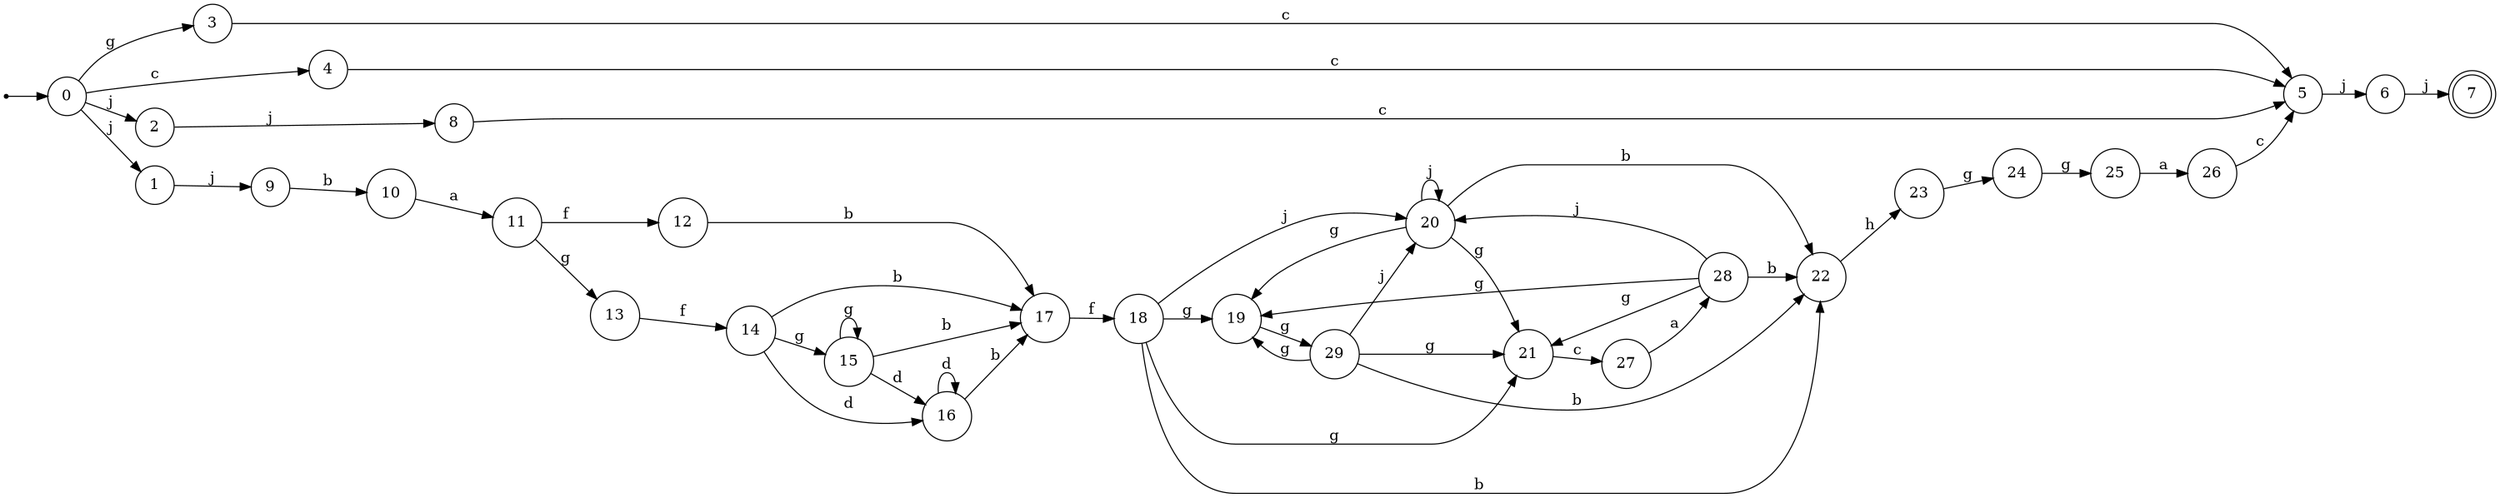 digraph finite_state_machine {
rankdir=LR;
size="20,20";
node [shape = point]; "dummy0"
node [shape = circle]; "0";
"dummy0" -> "0";
node [shape = circle]; "1";
node [shape = circle]; "2";
node [shape = circle]; "3";
node [shape = circle]; "4";
node [shape = circle]; "5";
node [shape = circle]; "6";
node [shape = doublecircle]; "7";node [shape = circle]; "8";
node [shape = circle]; "9";
node [shape = circle]; "10";
node [shape = circle]; "11";
node [shape = circle]; "12";
node [shape = circle]; "13";
node [shape = circle]; "14";
node [shape = circle]; "15";
node [shape = circle]; "16";
node [shape = circle]; "17";
node [shape = circle]; "18";
node [shape = circle]; "19";
node [shape = circle]; "20";
node [shape = circle]; "21";
node [shape = circle]; "22";
node [shape = circle]; "23";
node [shape = circle]; "24";
node [shape = circle]; "25";
node [shape = circle]; "26";
node [shape = circle]; "27";
node [shape = circle]; "28";
node [shape = circle]; "29";
"0" -> "1" [label = "j"];
 "0" -> "2" [label = "j"];
 "0" -> "3" [label = "g"];
 "0" -> "4" [label = "c"];
 "4" -> "5" [label = "c"];
 "5" -> "6" [label = "j"];
 "6" -> "7" [label = "j"];
 "3" -> "5" [label = "c"];
 "2" -> "8" [label = "j"];
 "8" -> "5" [label = "c"];
 "1" -> "9" [label = "j"];
 "9" -> "10" [label = "b"];
 "10" -> "11" [label = "a"];
 "11" -> "12" [label = "f"];
 "11" -> "13" [label = "g"];
 "13" -> "14" [label = "f"];
 "14" -> "15" [label = "g"];
 "14" -> "16" [label = "d"];
 "14" -> "17" [label = "b"];
 "17" -> "18" [label = "f"];
 "18" -> "19" [label = "g"];
 "18" -> "21" [label = "g"];
 "18" -> "20" [label = "j"];
 "18" -> "22" [label = "b"];
 "22" -> "23" [label = "h"];
 "23" -> "24" [label = "g"];
 "24" -> "25" [label = "g"];
 "25" -> "26" [label = "a"];
 "26" -> "5" [label = "c"];
 "21" -> "27" [label = "c"];
 "27" -> "28" [label = "a"];
 "28" -> "19" [label = "g"];
 "28" -> "21" [label = "g"];
 "28" -> "20" [label = "j"];
 "28" -> "22" [label = "b"];
 "20" -> "20" [label = "j"];
 "20" -> "19" [label = "g"];
 "20" -> "21" [label = "g"];
 "20" -> "22" [label = "b"];
 "19" -> "29" [label = "g"];
 "29" -> "19" [label = "g"];
 "29" -> "21" [label = "g"];
 "29" -> "20" [label = "j"];
 "29" -> "22" [label = "b"];
 "16" -> "16" [label = "d"];
 "16" -> "17" [label = "b"];
 "15" -> "15" [label = "g"];
 "15" -> "16" [label = "d"];
 "15" -> "17" [label = "b"];
 "12" -> "17" [label = "b"];
 }
